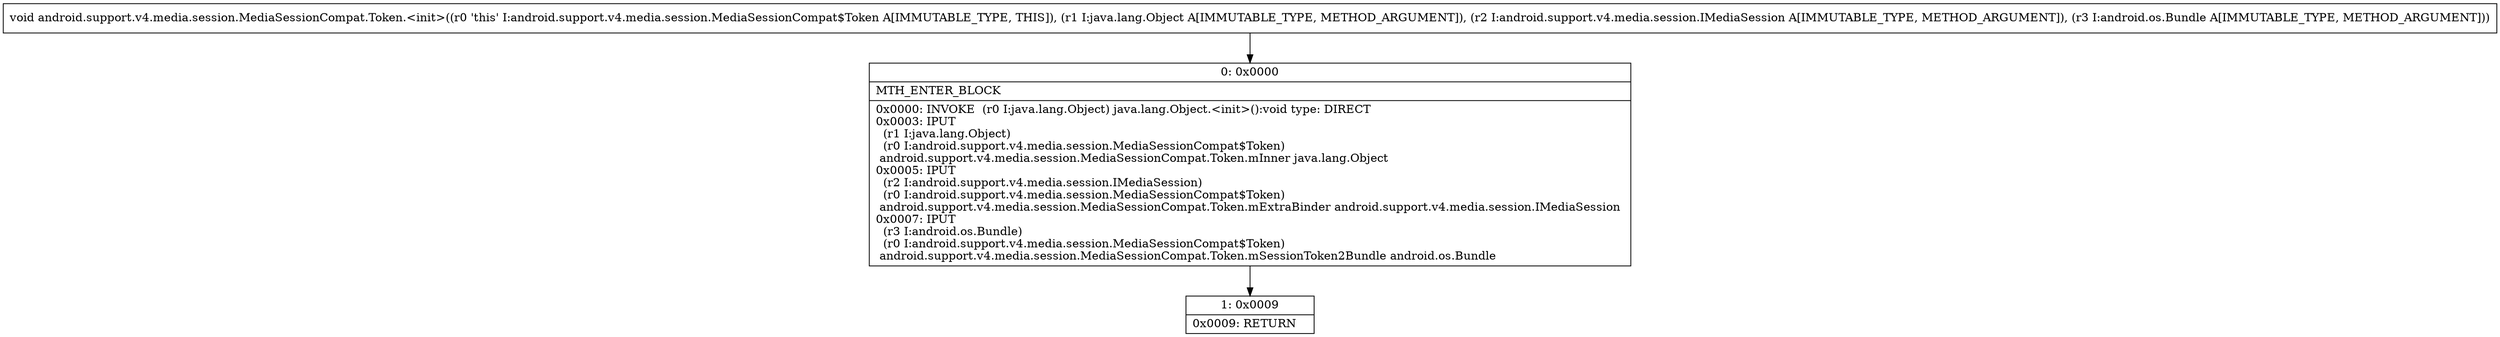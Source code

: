 digraph "CFG forandroid.support.v4.media.session.MediaSessionCompat.Token.\<init\>(Ljava\/lang\/Object;Landroid\/support\/v4\/media\/session\/IMediaSession;Landroid\/os\/Bundle;)V" {
Node_0 [shape=record,label="{0\:\ 0x0000|MTH_ENTER_BLOCK\l|0x0000: INVOKE  (r0 I:java.lang.Object) java.lang.Object.\<init\>():void type: DIRECT \l0x0003: IPUT  \l  (r1 I:java.lang.Object)\l  (r0 I:android.support.v4.media.session.MediaSessionCompat$Token)\l android.support.v4.media.session.MediaSessionCompat.Token.mInner java.lang.Object \l0x0005: IPUT  \l  (r2 I:android.support.v4.media.session.IMediaSession)\l  (r0 I:android.support.v4.media.session.MediaSessionCompat$Token)\l android.support.v4.media.session.MediaSessionCompat.Token.mExtraBinder android.support.v4.media.session.IMediaSession \l0x0007: IPUT  \l  (r3 I:android.os.Bundle)\l  (r0 I:android.support.v4.media.session.MediaSessionCompat$Token)\l android.support.v4.media.session.MediaSessionCompat.Token.mSessionToken2Bundle android.os.Bundle \l}"];
Node_1 [shape=record,label="{1\:\ 0x0009|0x0009: RETURN   \l}"];
MethodNode[shape=record,label="{void android.support.v4.media.session.MediaSessionCompat.Token.\<init\>((r0 'this' I:android.support.v4.media.session.MediaSessionCompat$Token A[IMMUTABLE_TYPE, THIS]), (r1 I:java.lang.Object A[IMMUTABLE_TYPE, METHOD_ARGUMENT]), (r2 I:android.support.v4.media.session.IMediaSession A[IMMUTABLE_TYPE, METHOD_ARGUMENT]), (r3 I:android.os.Bundle A[IMMUTABLE_TYPE, METHOD_ARGUMENT])) }"];
MethodNode -> Node_0;
Node_0 -> Node_1;
}

